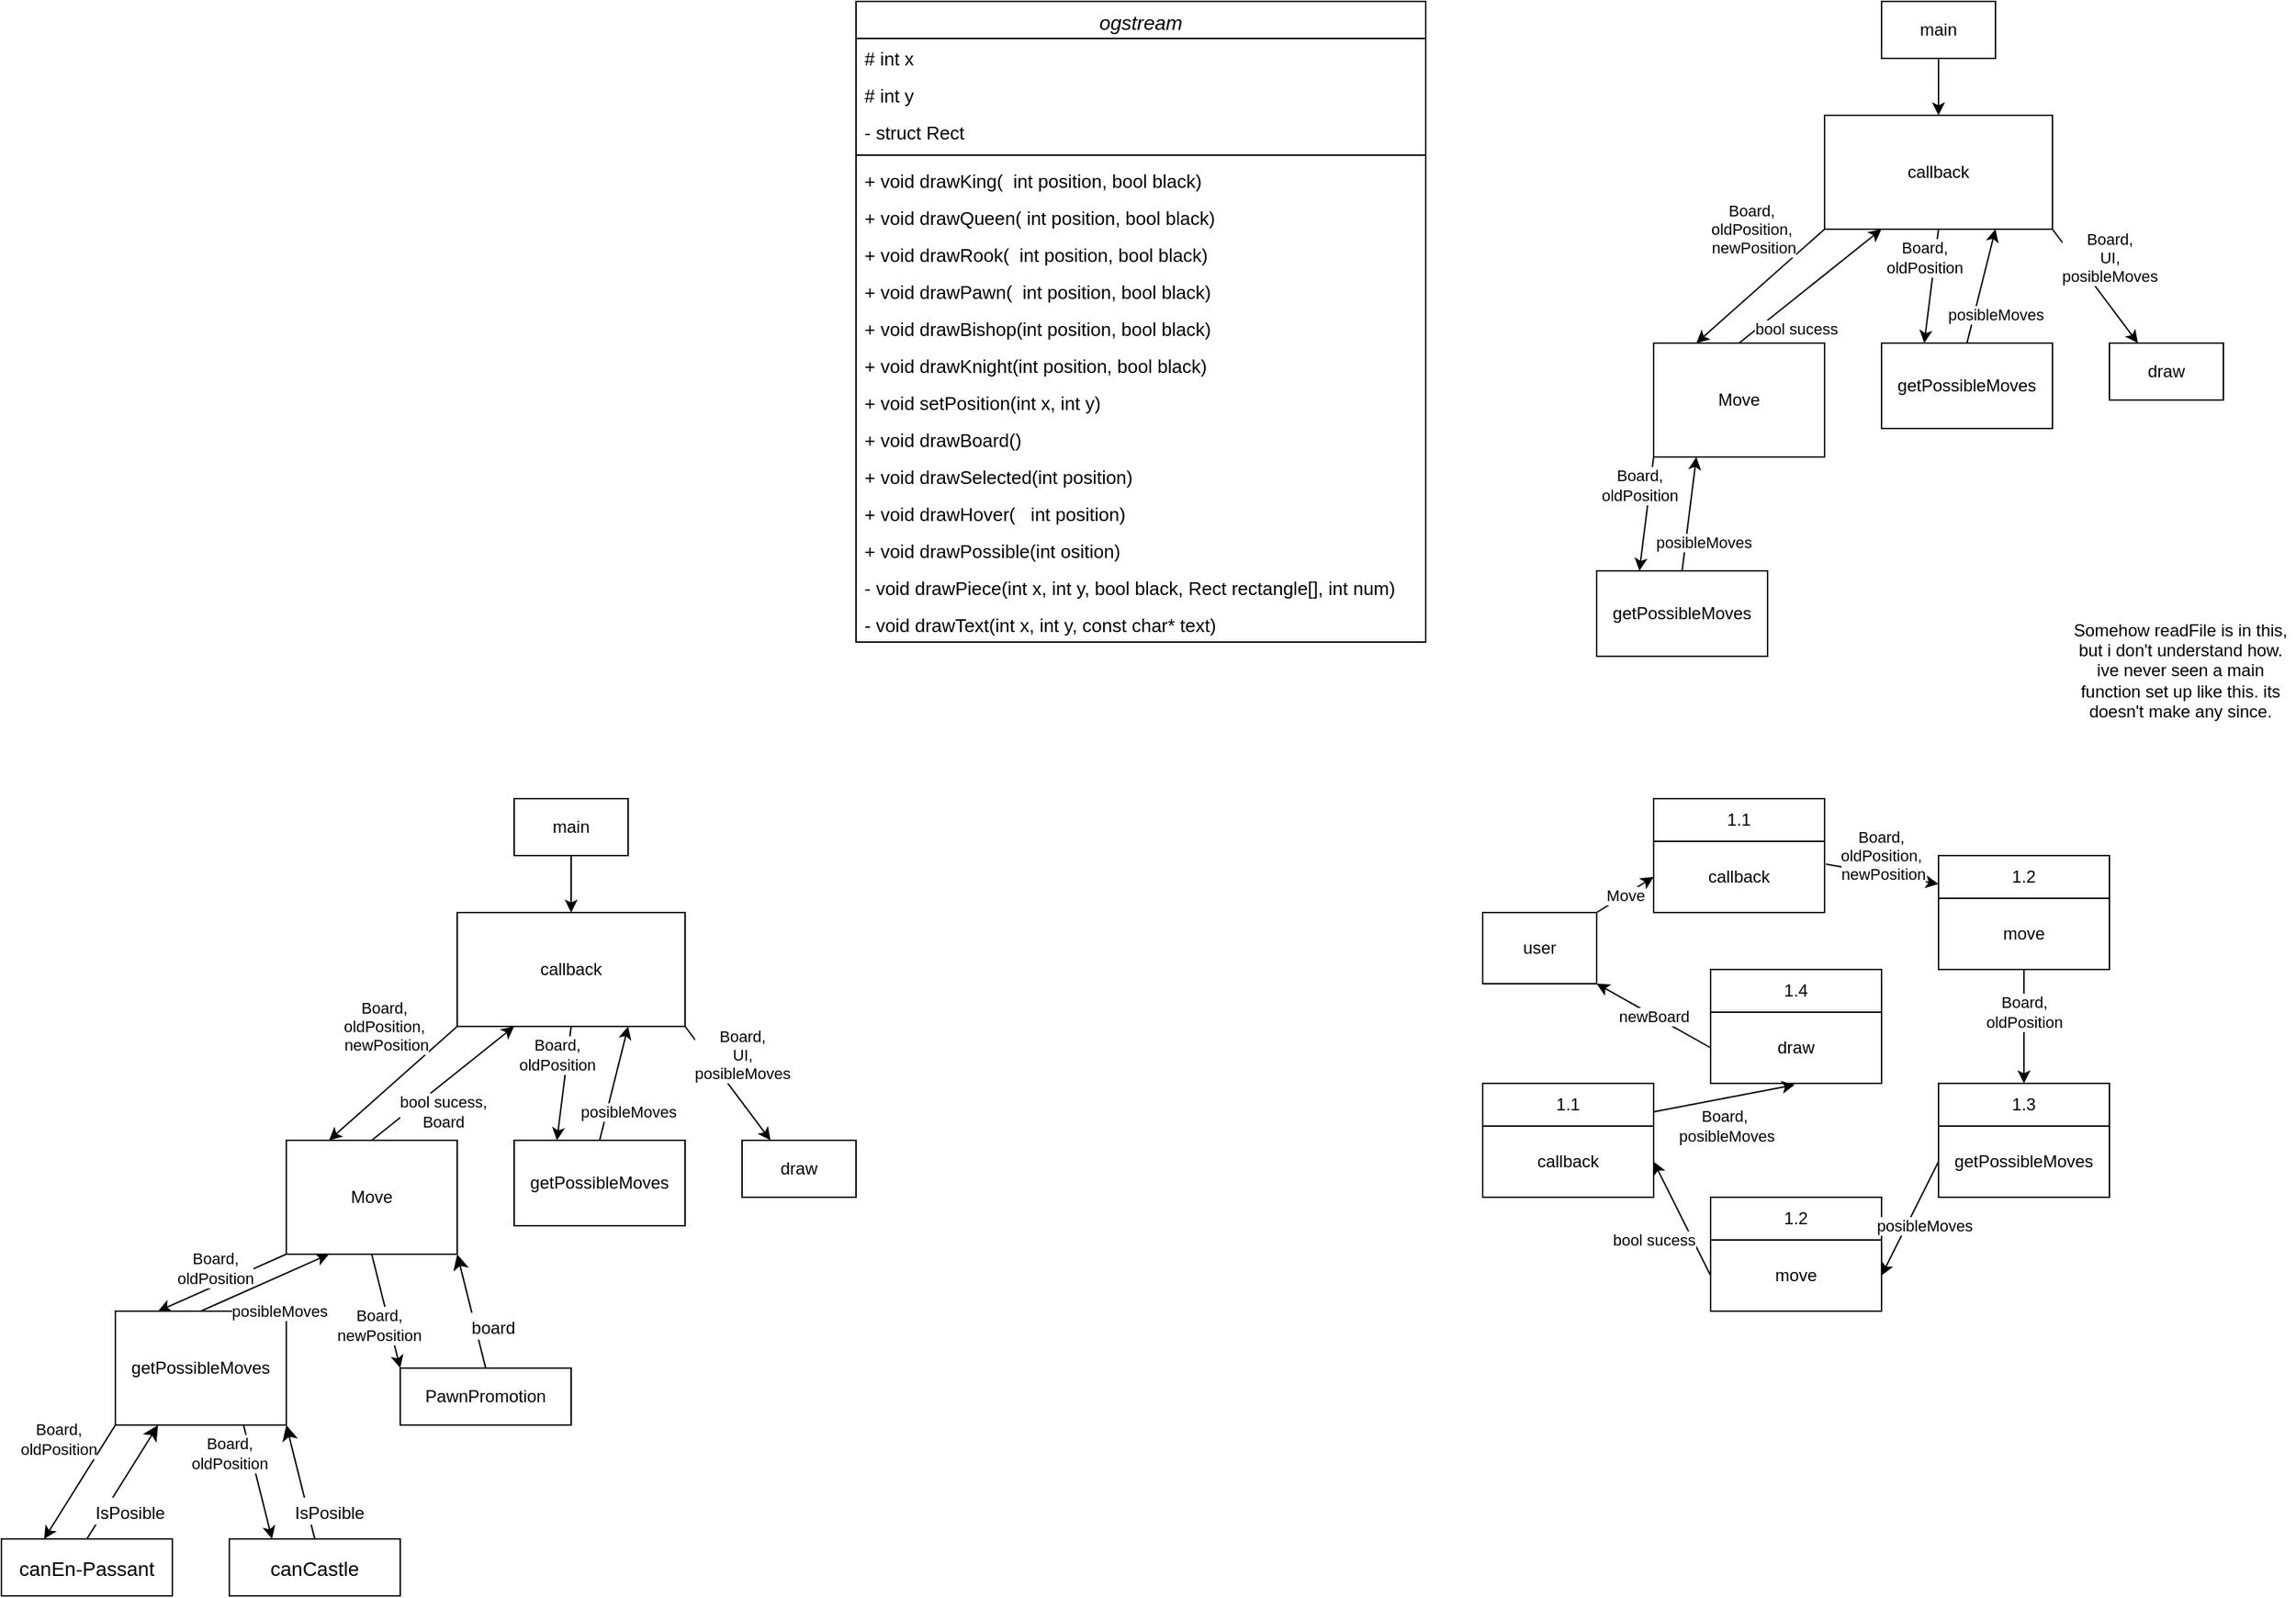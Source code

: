 <mxfile version="22.1.21" type="device">
  <diagram id="C5RBs43oDa-KdzZeNtuy" name="Page-1">
    <mxGraphModel dx="2352" dy="671" grid="1" gridSize="10" guides="1" tooltips="1" connect="1" arrows="1" fold="1" page="1" pageScale="1" pageWidth="827" pageHeight="1169" math="0" shadow="0">
      <root>
        <mxCell id="WIyWlLk6GJQsqaUBKTNV-0" />
        <mxCell id="WIyWlLk6GJQsqaUBKTNV-1" parent="WIyWlLk6GJQsqaUBKTNV-0" />
        <mxCell id="zkfFHV4jXpPFQw0GAbJ--0" value="ogstream&#xa;" style="swimlane;fontStyle=2;align=center;verticalAlign=top;childLayout=stackLayout;horizontal=1;startSize=26;horizontalStack=0;resizeParent=1;resizeLast=0;collapsible=1;marginBottom=0;rounded=0;shadow=0;strokeWidth=1;fontSize=14;" parent="WIyWlLk6GJQsqaUBKTNV-1" vertex="1">
          <mxGeometry x="-280" y="40" width="400" height="450" as="geometry">
            <mxRectangle x="230" y="140" width="160" height="26" as="alternateBounds" />
          </mxGeometry>
        </mxCell>
        <mxCell id="zkfFHV4jXpPFQw0GAbJ--1" value="# int x" style="text;align=left;verticalAlign=top;spacingLeft=4;spacingRight=4;overflow=hidden;rotatable=0;points=[[0,0.5],[1,0.5]];portConstraint=eastwest;fontSize=13;" parent="zkfFHV4jXpPFQw0GAbJ--0" vertex="1">
          <mxGeometry y="26" width="400" height="26" as="geometry" />
        </mxCell>
        <mxCell id="zkfFHV4jXpPFQw0GAbJ--2" value="# int y" style="text;align=left;verticalAlign=top;spacingLeft=4;spacingRight=4;overflow=hidden;rotatable=0;points=[[0,0.5],[1,0.5]];portConstraint=eastwest;rounded=0;shadow=0;html=0;fontSize=13;" parent="zkfFHV4jXpPFQw0GAbJ--0" vertex="1">
          <mxGeometry y="52" width="400" height="26" as="geometry" />
        </mxCell>
        <mxCell id="zkfFHV4jXpPFQw0GAbJ--3" value="- struct Rect" style="text;align=left;verticalAlign=top;spacingLeft=4;spacingRight=4;overflow=hidden;rotatable=0;points=[[0,0.5],[1,0.5]];portConstraint=eastwest;rounded=0;shadow=0;html=0;fontSize=13;" parent="zkfFHV4jXpPFQw0GAbJ--0" vertex="1">
          <mxGeometry y="78" width="400" height="26" as="geometry" />
        </mxCell>
        <mxCell id="zkfFHV4jXpPFQw0GAbJ--4" value="" style="line;html=1;strokeWidth=1;align=left;verticalAlign=middle;spacingTop=-1;spacingLeft=3;spacingRight=3;rotatable=0;labelPosition=right;points=[];portConstraint=eastwest;" parent="zkfFHV4jXpPFQw0GAbJ--0" vertex="1">
          <mxGeometry y="104" width="400" height="8" as="geometry" />
        </mxCell>
        <mxCell id="zkfFHV4jXpPFQw0GAbJ--5" value="+ void drawKing(  int position, bool black)" style="text;align=left;verticalAlign=top;spacingLeft=4;spacingRight=4;overflow=hidden;rotatable=0;points=[[0,0.5],[1,0.5]];portConstraint=eastwest;fontSize=13;" parent="zkfFHV4jXpPFQw0GAbJ--0" vertex="1">
          <mxGeometry y="112" width="400" height="26" as="geometry" />
        </mxCell>
        <mxCell id="slwFmxNvVLJGjqbHmk_F-62" value="+ void drawQueen( int position, bool black)" style="text;align=left;verticalAlign=top;spacingLeft=4;spacingRight=4;overflow=hidden;rotatable=0;points=[[0,0.5],[1,0.5]];portConstraint=eastwest;fontSize=13;" parent="zkfFHV4jXpPFQw0GAbJ--0" vertex="1">
          <mxGeometry y="138" width="400" height="26" as="geometry" />
        </mxCell>
        <mxCell id="slwFmxNvVLJGjqbHmk_F-63" value="+ void drawRook(  int position, bool black)" style="text;align=left;verticalAlign=top;spacingLeft=4;spacingRight=4;overflow=hidden;rotatable=0;points=[[0,0.5],[1,0.5]];portConstraint=eastwest;fontSize=13;" parent="zkfFHV4jXpPFQw0GAbJ--0" vertex="1">
          <mxGeometry y="164" width="400" height="26" as="geometry" />
        </mxCell>
        <mxCell id="slwFmxNvVLJGjqbHmk_F-64" value="+ void drawPawn(  int position, bool black)" style="text;align=left;verticalAlign=top;spacingLeft=4;spacingRight=4;overflow=hidden;rotatable=0;points=[[0,0.5],[1,0.5]];portConstraint=eastwest;fontSize=13;" parent="zkfFHV4jXpPFQw0GAbJ--0" vertex="1">
          <mxGeometry y="190" width="400" height="26" as="geometry" />
        </mxCell>
        <mxCell id="slwFmxNvVLJGjqbHmk_F-65" value="+ void drawBishop(int position, bool black)" style="text;align=left;verticalAlign=top;spacingLeft=4;spacingRight=4;overflow=hidden;rotatable=0;points=[[0,0.5],[1,0.5]];portConstraint=eastwest;fontSize=13;" parent="zkfFHV4jXpPFQw0GAbJ--0" vertex="1">
          <mxGeometry y="216" width="400" height="26" as="geometry" />
        </mxCell>
        <mxCell id="slwFmxNvVLJGjqbHmk_F-68" value="+ void drawKnight(int position, bool black)" style="text;align=left;verticalAlign=top;spacingLeft=4;spacingRight=4;overflow=hidden;rotatable=0;points=[[0,0.5],[1,0.5]];portConstraint=eastwest;fontSize=13;" parent="zkfFHV4jXpPFQw0GAbJ--0" vertex="1">
          <mxGeometry y="242" width="400" height="26" as="geometry" />
        </mxCell>
        <mxCell id="slwFmxNvVLJGjqbHmk_F-67" value="+ void setPosition(int x, int y)" style="text;align=left;verticalAlign=top;spacingLeft=4;spacingRight=4;overflow=hidden;rotatable=0;points=[[0,0.5],[1,0.5]];portConstraint=eastwest;fontSize=13;" parent="zkfFHV4jXpPFQw0GAbJ--0" vertex="1">
          <mxGeometry y="268" width="400" height="26" as="geometry" />
        </mxCell>
        <mxCell id="slwFmxNvVLJGjqbHmk_F-66" value="+ void drawBoard()" style="text;align=left;verticalAlign=top;spacingLeft=4;spacingRight=4;overflow=hidden;rotatable=0;points=[[0,0.5],[1,0.5]];portConstraint=eastwest;fontSize=13;" parent="zkfFHV4jXpPFQw0GAbJ--0" vertex="1">
          <mxGeometry y="294" width="400" height="26" as="geometry" />
        </mxCell>
        <mxCell id="slwFmxNvVLJGjqbHmk_F-70" value="+ void drawSelected(int position)" style="text;align=left;verticalAlign=top;spacingLeft=4;spacingRight=4;overflow=hidden;rotatable=0;points=[[0,0.5],[1,0.5]];portConstraint=eastwest;fontSize=13;" parent="zkfFHV4jXpPFQw0GAbJ--0" vertex="1">
          <mxGeometry y="320" width="400" height="26" as="geometry" />
        </mxCell>
        <mxCell id="slwFmxNvVLJGjqbHmk_F-69" value="+ void drawHover(   int position)" style="text;align=left;verticalAlign=top;spacingLeft=4;spacingRight=4;overflow=hidden;rotatable=0;points=[[0,0.5],[1,0.5]];portConstraint=eastwest;fontSize=13;" parent="zkfFHV4jXpPFQw0GAbJ--0" vertex="1">
          <mxGeometry y="346" width="400" height="26" as="geometry" />
        </mxCell>
        <mxCell id="slwFmxNvVLJGjqbHmk_F-72" value="+ void drawPossible(int osition)" style="text;align=left;verticalAlign=top;spacingLeft=4;spacingRight=4;overflow=hidden;rotatable=0;points=[[0,0.5],[1,0.5]];portConstraint=eastwest;fontSize=13;" parent="zkfFHV4jXpPFQw0GAbJ--0" vertex="1">
          <mxGeometry y="372" width="400" height="26" as="geometry" />
        </mxCell>
        <mxCell id="slwFmxNvVLJGjqbHmk_F-73" value="- void drawPiece(int x, int y, bool black, Rect rectangle[], int num)" style="text;align=left;verticalAlign=top;spacingLeft=4;spacingRight=4;overflow=hidden;rotatable=0;points=[[0,0.5],[1,0.5]];portConstraint=eastwest;fontSize=13;" parent="zkfFHV4jXpPFQw0GAbJ--0" vertex="1">
          <mxGeometry y="398" width="400" height="26" as="geometry" />
        </mxCell>
        <mxCell id="slwFmxNvVLJGjqbHmk_F-74" value="- void drawText(int x, int y, const char* text)" style="text;align=left;verticalAlign=top;spacingLeft=4;spacingRight=4;overflow=hidden;rotatable=0;points=[[0,0.5],[1,0.5]];portConstraint=eastwest;fontSize=13;" parent="zkfFHV4jXpPFQw0GAbJ--0" vertex="1">
          <mxGeometry y="424" width="400" height="26" as="geometry" />
        </mxCell>
        <mxCell id="slwFmxNvVLJGjqbHmk_F-0" value="main" style="rounded=0;whiteSpace=wrap;html=1;" parent="WIyWlLk6GJQsqaUBKTNV-1" vertex="1">
          <mxGeometry x="440" y="40" width="80" height="40" as="geometry" />
        </mxCell>
        <mxCell id="slwFmxNvVLJGjqbHmk_F-2" value="callback" style="rounded=0;whiteSpace=wrap;html=1;" parent="WIyWlLk6GJQsqaUBKTNV-1" vertex="1">
          <mxGeometry x="400" y="120" width="160" height="80" as="geometry" />
        </mxCell>
        <mxCell id="slwFmxNvVLJGjqbHmk_F-3" value="" style="endArrow=classic;html=1;rounded=0;exitX=0.5;exitY=1;exitDx=0;exitDy=0;entryX=0.5;entryY=0;entryDx=0;entryDy=0;" parent="WIyWlLk6GJQsqaUBKTNV-1" source="slwFmxNvVLJGjqbHmk_F-0" target="slwFmxNvVLJGjqbHmk_F-2" edge="1">
          <mxGeometry relative="1" as="geometry">
            <mxPoint x="50" y="420" as="sourcePoint" />
            <mxPoint x="150" y="420" as="targetPoint" />
          </mxGeometry>
        </mxCell>
        <mxCell id="slwFmxNvVLJGjqbHmk_F-5" value="Move" style="rounded=0;whiteSpace=wrap;html=1;" parent="WIyWlLk6GJQsqaUBKTNV-1" vertex="1">
          <mxGeometry x="280" y="280" width="120" height="80" as="geometry" />
        </mxCell>
        <mxCell id="slwFmxNvVLJGjqbHmk_F-6" value="getPossibleMoves" style="rounded=0;whiteSpace=wrap;html=1;" parent="WIyWlLk6GJQsqaUBKTNV-1" vertex="1">
          <mxGeometry x="240" y="440" width="120" height="60" as="geometry" />
        </mxCell>
        <mxCell id="slwFmxNvVLJGjqbHmk_F-7" value="" style="endArrow=classic;html=1;rounded=0;exitX=0;exitY=1;exitDx=0;exitDy=0;entryX=0.25;entryY=0;entryDx=0;entryDy=0;" parent="WIyWlLk6GJQsqaUBKTNV-1" source="slwFmxNvVLJGjqbHmk_F-2" target="slwFmxNvVLJGjqbHmk_F-5" edge="1">
          <mxGeometry relative="1" as="geometry">
            <mxPoint x="430" y="330" as="sourcePoint" />
            <mxPoint x="530" y="330" as="targetPoint" />
          </mxGeometry>
        </mxCell>
        <mxCell id="slwFmxNvVLJGjqbHmk_F-8" value="&lt;div&gt;Board,&amp;nbsp;&lt;/div&gt;&lt;div&gt;oldPosition,&amp;nbsp;&lt;/div&gt;&lt;div&gt;newPosition&lt;/div&gt;" style="edgeLabel;resizable=0;html=1;align=center;verticalAlign=middle;" parent="slwFmxNvVLJGjqbHmk_F-7" connectable="0" vertex="1">
          <mxGeometry relative="1" as="geometry">
            <mxPoint x="-5" y="-40" as="offset" />
          </mxGeometry>
        </mxCell>
        <mxCell id="slwFmxNvVLJGjqbHmk_F-9" value="" style="endArrow=classic;html=1;rounded=0;exitX=0.5;exitY=0;exitDx=0;exitDy=0;entryX=0.25;entryY=1;entryDx=0;entryDy=0;" parent="WIyWlLk6GJQsqaUBKTNV-1" source="slwFmxNvVLJGjqbHmk_F-5" target="slwFmxNvVLJGjqbHmk_F-2" edge="1">
          <mxGeometry relative="1" as="geometry">
            <mxPoint x="430" y="330" as="sourcePoint" />
            <mxPoint x="530" y="330" as="targetPoint" />
          </mxGeometry>
        </mxCell>
        <mxCell id="slwFmxNvVLJGjqbHmk_F-10" value="bool sucess" style="edgeLabel;resizable=0;html=1;align=center;verticalAlign=middle;" parent="slwFmxNvVLJGjqbHmk_F-9" connectable="0" vertex="1">
          <mxGeometry relative="1" as="geometry">
            <mxPoint x="-10" y="30" as="offset" />
          </mxGeometry>
        </mxCell>
        <mxCell id="slwFmxNvVLJGjqbHmk_F-11" value="" style="endArrow=classic;html=1;rounded=0;exitX=0;exitY=1;exitDx=0;exitDy=0;entryX=0.25;entryY=0;entryDx=0;entryDy=0;" parent="WIyWlLk6GJQsqaUBKTNV-1" source="slwFmxNvVLJGjqbHmk_F-5" target="slwFmxNvVLJGjqbHmk_F-6" edge="1">
          <mxGeometry relative="1" as="geometry">
            <mxPoint x="500" y="370" as="sourcePoint" />
            <mxPoint x="530" y="330" as="targetPoint" />
          </mxGeometry>
        </mxCell>
        <mxCell id="slwFmxNvVLJGjqbHmk_F-12" value="&lt;div&gt;Board,&lt;/div&gt;&lt;div&gt;oldPosition&lt;br&gt;&lt;/div&gt;" style="edgeLabel;resizable=0;html=1;align=center;verticalAlign=middle;" parent="slwFmxNvVLJGjqbHmk_F-11" connectable="0" vertex="1">
          <mxGeometry relative="1" as="geometry">
            <mxPoint x="-5" y="-20" as="offset" />
          </mxGeometry>
        </mxCell>
        <mxCell id="slwFmxNvVLJGjqbHmk_F-15" value="" style="endArrow=classic;html=1;rounded=0;exitX=0.5;exitY=0;exitDx=0;exitDy=0;entryX=0.25;entryY=1;entryDx=0;entryDy=0;" parent="WIyWlLk6GJQsqaUBKTNV-1" source="slwFmxNvVLJGjqbHmk_F-6" target="slwFmxNvVLJGjqbHmk_F-5" edge="1">
          <mxGeometry relative="1" as="geometry">
            <mxPoint x="660" y="410" as="sourcePoint" />
            <mxPoint x="700" y="370" as="targetPoint" />
          </mxGeometry>
        </mxCell>
        <mxCell id="slwFmxNvVLJGjqbHmk_F-16" value="posibleMoves" style="edgeLabel;resizable=0;html=1;align=center;verticalAlign=middle;" parent="slwFmxNvVLJGjqbHmk_F-15" connectable="0" vertex="1">
          <mxGeometry relative="1" as="geometry">
            <mxPoint x="10" y="20" as="offset" />
          </mxGeometry>
        </mxCell>
        <mxCell id="slwFmxNvVLJGjqbHmk_F-17" value="draw" style="rounded=0;whiteSpace=wrap;html=1;" parent="WIyWlLk6GJQsqaUBKTNV-1" vertex="1">
          <mxGeometry x="600" y="280" width="80" height="40" as="geometry" />
        </mxCell>
        <mxCell id="slwFmxNvVLJGjqbHmk_F-20" value="" style="endArrow=classic;html=1;rounded=0;exitX=1;exitY=1;exitDx=0;exitDy=0;entryX=0.25;entryY=0;entryDx=0;entryDy=0;" parent="WIyWlLk6GJQsqaUBKTNV-1" source="slwFmxNvVLJGjqbHmk_F-2" target="slwFmxNvVLJGjqbHmk_F-17" edge="1">
          <mxGeometry relative="1" as="geometry">
            <mxPoint x="670" y="420" as="sourcePoint" />
            <mxPoint x="710" y="380" as="targetPoint" />
          </mxGeometry>
        </mxCell>
        <mxCell id="slwFmxNvVLJGjqbHmk_F-21" value="&lt;div&gt;Board,&lt;/div&gt;&lt;div&gt;UI,&lt;/div&gt;&lt;div&gt;posibleMoves&lt;br&gt;&lt;/div&gt;" style="edgeLabel;resizable=0;html=1;align=center;verticalAlign=middle;" parent="slwFmxNvVLJGjqbHmk_F-20" connectable="0" vertex="1">
          <mxGeometry relative="1" as="geometry">
            <mxPoint x="10" y="-20" as="offset" />
          </mxGeometry>
        </mxCell>
        <mxCell id="slwFmxNvVLJGjqbHmk_F-22" value="getPossibleMoves" style="rounded=0;whiteSpace=wrap;html=1;" parent="WIyWlLk6GJQsqaUBKTNV-1" vertex="1">
          <mxGeometry x="440" y="280" width="120" height="60" as="geometry" />
        </mxCell>
        <mxCell id="slwFmxNvVLJGjqbHmk_F-23" value="" style="endArrow=classic;html=1;rounded=0;exitX=0.5;exitY=1;exitDx=0;exitDy=0;entryX=0.25;entryY=0;entryDx=0;entryDy=0;" parent="WIyWlLk6GJQsqaUBKTNV-1" source="slwFmxNvVLJGjqbHmk_F-2" target="slwFmxNvVLJGjqbHmk_F-22" edge="1">
          <mxGeometry relative="1" as="geometry">
            <mxPoint x="440" y="270" as="sourcePoint" />
            <mxPoint x="690" y="210" as="targetPoint" />
          </mxGeometry>
        </mxCell>
        <mxCell id="slwFmxNvVLJGjqbHmk_F-24" value="&lt;div&gt;Board,&lt;/div&gt;&lt;div&gt;oldPosition&lt;br&gt;&lt;/div&gt;" style="edgeLabel;resizable=0;html=1;align=center;verticalAlign=middle;" parent="slwFmxNvVLJGjqbHmk_F-23" connectable="0" vertex="1">
          <mxGeometry relative="1" as="geometry">
            <mxPoint x="-5" y="-20" as="offset" />
          </mxGeometry>
        </mxCell>
        <mxCell id="slwFmxNvVLJGjqbHmk_F-25" value="" style="endArrow=classic;html=1;rounded=0;exitX=0.5;exitY=0;exitDx=0;exitDy=0;entryX=0.75;entryY=1;entryDx=0;entryDy=0;" parent="WIyWlLk6GJQsqaUBKTNV-1" source="slwFmxNvVLJGjqbHmk_F-22" target="slwFmxNvVLJGjqbHmk_F-2" edge="1">
          <mxGeometry relative="1" as="geometry">
            <mxPoint x="820" y="290" as="sourcePoint" />
            <mxPoint x="470" y="270" as="targetPoint" />
          </mxGeometry>
        </mxCell>
        <mxCell id="slwFmxNvVLJGjqbHmk_F-26" value="posibleMoves" style="edgeLabel;resizable=0;html=1;align=center;verticalAlign=middle;" parent="slwFmxNvVLJGjqbHmk_F-25" connectable="0" vertex="1">
          <mxGeometry relative="1" as="geometry">
            <mxPoint x="10" y="20" as="offset" />
          </mxGeometry>
        </mxCell>
        <mxCell id="slwFmxNvVLJGjqbHmk_F-27" value="Somehow readFile is in this, but i don&#39;t understand how. ive never seen a main function set up like this. its doesn&#39;t make any since." style="text;html=1;strokeColor=none;fillColor=none;align=center;verticalAlign=middle;whiteSpace=wrap;rounded=0;" parent="WIyWlLk6GJQsqaUBKTNV-1" vertex="1">
          <mxGeometry x="570" y="470" width="160" height="80" as="geometry" />
        </mxCell>
        <mxCell id="slwFmxNvVLJGjqbHmk_F-32" value="1.1" style="swimlane;fontStyle=0;childLayout=stackLayout;horizontal=1;startSize=30;horizontalStack=0;resizeParent=1;resizeParentMax=0;resizeLast=0;collapsible=1;marginBottom=0;whiteSpace=wrap;html=1;" parent="WIyWlLk6GJQsqaUBKTNV-1" vertex="1">
          <mxGeometry x="280" y="600" width="120" height="80" as="geometry" />
        </mxCell>
        <mxCell id="slwFmxNvVLJGjqbHmk_F-33" value="callback" style="text;strokeColor=none;fillColor=none;align=center;verticalAlign=middle;spacingLeft=4;spacingRight=4;overflow=hidden;points=[[0,0.5],[1,0.5]];portConstraint=eastwest;rotatable=0;whiteSpace=wrap;html=1;" parent="slwFmxNvVLJGjqbHmk_F-32" vertex="1">
          <mxGeometry y="30" width="120" height="50" as="geometry" />
        </mxCell>
        <mxCell id="slwFmxNvVLJGjqbHmk_F-34" value="1.2" style="swimlane;fontStyle=0;childLayout=stackLayout;horizontal=1;startSize=30;horizontalStack=0;resizeParent=1;resizeParentMax=0;resizeLast=0;collapsible=1;marginBottom=0;whiteSpace=wrap;html=1;" parent="WIyWlLk6GJQsqaUBKTNV-1" vertex="1">
          <mxGeometry x="480" y="640" width="120" height="80" as="geometry" />
        </mxCell>
        <mxCell id="slwFmxNvVLJGjqbHmk_F-35" value="move" style="text;strokeColor=none;fillColor=none;align=center;verticalAlign=middle;spacingLeft=4;spacingRight=4;overflow=hidden;points=[[0,0.5],[1,0.5]];portConstraint=eastwest;rotatable=0;whiteSpace=wrap;html=1;" parent="slwFmxNvVLJGjqbHmk_F-34" vertex="1">
          <mxGeometry y="30" width="120" height="50" as="geometry" />
        </mxCell>
        <mxCell id="slwFmxNvVLJGjqbHmk_F-36" value="user" style="rounded=0;whiteSpace=wrap;html=1;" parent="WIyWlLk6GJQsqaUBKTNV-1" vertex="1">
          <mxGeometry x="160" y="680" width="80" height="50" as="geometry" />
        </mxCell>
        <mxCell id="slwFmxNvVLJGjqbHmk_F-37" value="" style="endArrow=classic;html=1;rounded=0;exitX=1;exitY=0;exitDx=0;exitDy=0;entryX=0;entryY=0.5;entryDx=0;entryDy=0;" parent="WIyWlLk6GJQsqaUBKTNV-1" source="slwFmxNvVLJGjqbHmk_F-36" target="slwFmxNvVLJGjqbHmk_F-33" edge="1">
          <mxGeometry relative="1" as="geometry">
            <mxPoint x="380" y="640" as="sourcePoint" />
            <mxPoint x="480" y="640" as="targetPoint" />
          </mxGeometry>
        </mxCell>
        <mxCell id="slwFmxNvVLJGjqbHmk_F-38" value="Move" style="edgeLabel;resizable=0;html=1;align=center;verticalAlign=middle;" parent="slwFmxNvVLJGjqbHmk_F-37" connectable="0" vertex="1">
          <mxGeometry relative="1" as="geometry" />
        </mxCell>
        <mxCell id="slwFmxNvVLJGjqbHmk_F-39" value="" style="endArrow=classic;html=1;rounded=0;exitX=1.008;exitY=0.32;exitDx=0;exitDy=0;exitPerimeter=0;entryX=0;entryY=0.25;entryDx=0;entryDy=0;" parent="WIyWlLk6GJQsqaUBKTNV-1" source="slwFmxNvVLJGjqbHmk_F-33" target="slwFmxNvVLJGjqbHmk_F-34" edge="1">
          <mxGeometry relative="1" as="geometry">
            <mxPoint x="380" y="640" as="sourcePoint" />
            <mxPoint x="480" y="640" as="targetPoint" />
          </mxGeometry>
        </mxCell>
        <mxCell id="slwFmxNvVLJGjqbHmk_F-40" value="&lt;div&gt;Board,&amp;nbsp;&lt;/div&gt;&lt;div&gt;oldPosition,&amp;nbsp;&lt;/div&gt;&lt;div&gt;newPosition&lt;/div&gt;" style="edgeLabel;resizable=0;html=1;align=center;verticalAlign=middle;" parent="slwFmxNvVLJGjqbHmk_F-39" connectable="0" vertex="1">
          <mxGeometry relative="1" as="geometry">
            <mxPoint y="-13" as="offset" />
          </mxGeometry>
        </mxCell>
        <mxCell id="slwFmxNvVLJGjqbHmk_F-41" value="1.2" style="swimlane;fontStyle=0;childLayout=stackLayout;horizontal=1;startSize=30;horizontalStack=0;resizeParent=1;resizeParentMax=0;resizeLast=0;collapsible=1;marginBottom=0;whiteSpace=wrap;html=1;" parent="WIyWlLk6GJQsqaUBKTNV-1" vertex="1">
          <mxGeometry x="320" y="880" width="120" height="80" as="geometry" />
        </mxCell>
        <mxCell id="slwFmxNvVLJGjqbHmk_F-42" value="move" style="text;strokeColor=none;fillColor=none;align=center;verticalAlign=middle;spacingLeft=4;spacingRight=4;overflow=hidden;points=[[0,0.5],[1,0.5]];portConstraint=eastwest;rotatable=0;whiteSpace=wrap;html=1;" parent="slwFmxNvVLJGjqbHmk_F-41" vertex="1">
          <mxGeometry y="30" width="120" height="50" as="geometry" />
        </mxCell>
        <mxCell id="slwFmxNvVLJGjqbHmk_F-46" value="1.3" style="swimlane;fontStyle=0;childLayout=stackLayout;horizontal=1;startSize=30;horizontalStack=0;resizeParent=1;resizeParentMax=0;resizeLast=0;collapsible=1;marginBottom=0;whiteSpace=wrap;html=1;" parent="WIyWlLk6GJQsqaUBKTNV-1" vertex="1">
          <mxGeometry x="480" y="800" width="120" height="80" as="geometry" />
        </mxCell>
        <mxCell id="slwFmxNvVLJGjqbHmk_F-47" value="getPossibleMoves" style="text;strokeColor=none;fillColor=none;align=center;verticalAlign=middle;spacingLeft=4;spacingRight=4;overflow=hidden;points=[[0,0.5],[1,0.5]];portConstraint=eastwest;rotatable=0;whiteSpace=wrap;html=1;" parent="slwFmxNvVLJGjqbHmk_F-46" vertex="1">
          <mxGeometry y="30" width="120" height="50" as="geometry" />
        </mxCell>
        <mxCell id="slwFmxNvVLJGjqbHmk_F-48" value="" style="endArrow=classic;html=1;rounded=0;entryX=0.5;entryY=0;entryDx=0;entryDy=0;exitX=0.5;exitY=1;exitDx=0;exitDy=0;" parent="WIyWlLk6GJQsqaUBKTNV-1" source="slwFmxNvVLJGjqbHmk_F-34" target="slwFmxNvVLJGjqbHmk_F-46" edge="1">
          <mxGeometry relative="1" as="geometry">
            <mxPoint x="560" y="760" as="sourcePoint" />
            <mxPoint x="280" y="450" as="targetPoint" />
          </mxGeometry>
        </mxCell>
        <mxCell id="slwFmxNvVLJGjqbHmk_F-49" value="&lt;div&gt;Board,&lt;/div&gt;&lt;div&gt;oldPosition&lt;br&gt;&lt;/div&gt;" style="edgeLabel;resizable=0;html=1;align=center;verticalAlign=middle;" parent="slwFmxNvVLJGjqbHmk_F-48" connectable="0" vertex="1">
          <mxGeometry relative="1" as="geometry">
            <mxPoint y="-10" as="offset" />
          </mxGeometry>
        </mxCell>
        <mxCell id="slwFmxNvVLJGjqbHmk_F-50" value="" style="endArrow=classic;html=1;rounded=0;exitX=0;exitY=0.5;exitDx=0;exitDy=0;entryX=1;entryY=0.5;entryDx=0;entryDy=0;" parent="WIyWlLk6GJQsqaUBKTNV-1" source="slwFmxNvVLJGjqbHmk_F-47" target="slwFmxNvVLJGjqbHmk_F-42" edge="1">
          <mxGeometry relative="1" as="geometry">
            <mxPoint x="310" y="450" as="sourcePoint" />
            <mxPoint x="320" y="370" as="targetPoint" />
          </mxGeometry>
        </mxCell>
        <mxCell id="slwFmxNvVLJGjqbHmk_F-51" value="posibleMoves" style="edgeLabel;resizable=0;html=1;align=center;verticalAlign=middle;" parent="slwFmxNvVLJGjqbHmk_F-50" connectable="0" vertex="1">
          <mxGeometry relative="1" as="geometry">
            <mxPoint x="10" y="5" as="offset" />
          </mxGeometry>
        </mxCell>
        <mxCell id="slwFmxNvVLJGjqbHmk_F-52" value="" style="endArrow=classic;html=1;rounded=0;entryX=1;entryY=1;entryDx=0;entryDy=0;exitX=0;exitY=0.5;exitDx=0;exitDy=0;" parent="WIyWlLk6GJQsqaUBKTNV-1" source="slwFmxNvVLJGjqbHmk_F-55" target="slwFmxNvVLJGjqbHmk_F-36" edge="1">
          <mxGeometry relative="1" as="geometry">
            <mxPoint x="270" y="855" as="sourcePoint" />
            <mxPoint x="530" y="660" as="targetPoint" />
          </mxGeometry>
        </mxCell>
        <mxCell id="slwFmxNvVLJGjqbHmk_F-53" value="newBoard" style="edgeLabel;resizable=0;html=1;align=center;verticalAlign=middle;" parent="slwFmxNvVLJGjqbHmk_F-52" connectable="0" vertex="1">
          <mxGeometry relative="1" as="geometry" />
        </mxCell>
        <mxCell id="slwFmxNvVLJGjqbHmk_F-54" value="1.4" style="swimlane;fontStyle=0;childLayout=stackLayout;horizontal=1;startSize=30;horizontalStack=0;resizeParent=1;resizeParentMax=0;resizeLast=0;collapsible=1;marginBottom=0;whiteSpace=wrap;html=1;" parent="WIyWlLk6GJQsqaUBKTNV-1" vertex="1">
          <mxGeometry x="320" y="720" width="120" height="80" as="geometry" />
        </mxCell>
        <mxCell id="slwFmxNvVLJGjqbHmk_F-55" value="draw" style="text;strokeColor=none;fillColor=none;align=center;verticalAlign=middle;spacingLeft=4;spacingRight=4;overflow=hidden;points=[[0,0.5],[1,0.5]];portConstraint=eastwest;rotatable=0;whiteSpace=wrap;html=1;" parent="slwFmxNvVLJGjqbHmk_F-54" vertex="1">
          <mxGeometry y="30" width="120" height="50" as="geometry" />
        </mxCell>
        <mxCell id="slwFmxNvVLJGjqbHmk_F-56" value="1.1" style="swimlane;fontStyle=0;childLayout=stackLayout;horizontal=1;startSize=30;horizontalStack=0;resizeParent=1;resizeParentMax=0;resizeLast=0;collapsible=1;marginBottom=0;whiteSpace=wrap;html=1;" parent="WIyWlLk6GJQsqaUBKTNV-1" vertex="1">
          <mxGeometry x="160" y="800" width="120" height="80" as="geometry" />
        </mxCell>
        <mxCell id="slwFmxNvVLJGjqbHmk_F-57" value="callback" style="text;strokeColor=none;fillColor=none;align=center;verticalAlign=middle;spacingLeft=4;spacingRight=4;overflow=hidden;points=[[0,0.5],[1,0.5]];portConstraint=eastwest;rotatable=0;whiteSpace=wrap;html=1;" parent="slwFmxNvVLJGjqbHmk_F-56" vertex="1">
          <mxGeometry y="30" width="120" height="50" as="geometry" />
        </mxCell>
        <mxCell id="slwFmxNvVLJGjqbHmk_F-58" value="" style="endArrow=classic;html=1;rounded=0;exitX=0;exitY=0.5;exitDx=0;exitDy=0;entryX=1;entryY=0.5;entryDx=0;entryDy=0;" parent="WIyWlLk6GJQsqaUBKTNV-1" source="slwFmxNvVLJGjqbHmk_F-42" target="slwFmxNvVLJGjqbHmk_F-57" edge="1">
          <mxGeometry relative="1" as="geometry">
            <mxPoint x="420" y="510" as="sourcePoint" />
            <mxPoint x="500" y="520" as="targetPoint" />
          </mxGeometry>
        </mxCell>
        <mxCell id="slwFmxNvVLJGjqbHmk_F-59" value="bool sucess" style="edgeLabel;resizable=0;html=1;align=center;verticalAlign=middle;" parent="slwFmxNvVLJGjqbHmk_F-58" connectable="0" vertex="1">
          <mxGeometry relative="1" as="geometry">
            <mxPoint x="-20" y="15" as="offset" />
          </mxGeometry>
        </mxCell>
        <mxCell id="slwFmxNvVLJGjqbHmk_F-60" value="" style="endArrow=classic;html=1;rounded=0;exitX=1;exitY=0.25;exitDx=0;exitDy=0;entryX=0.492;entryY=1.02;entryDx=0;entryDy=0;entryPerimeter=0;" parent="WIyWlLk6GJQsqaUBKTNV-1" source="slwFmxNvVLJGjqbHmk_F-56" target="slwFmxNvVLJGjqbHmk_F-55" edge="1">
          <mxGeometry relative="1" as="geometry">
            <mxPoint x="380" y="690" as="sourcePoint" />
            <mxPoint x="380" y="810" as="targetPoint" />
          </mxGeometry>
        </mxCell>
        <mxCell id="slwFmxNvVLJGjqbHmk_F-61" value="&lt;div&gt;Board,&amp;nbsp;&lt;/div&gt;&lt;div&gt;posibleMoves&lt;/div&gt;" style="edgeLabel;resizable=0;html=1;align=center;verticalAlign=middle;" parent="slwFmxNvVLJGjqbHmk_F-60" connectable="0" vertex="1">
          <mxGeometry relative="1" as="geometry">
            <mxPoint x="1" y="19" as="offset" />
          </mxGeometry>
        </mxCell>
        <mxCell id="glIxBtMsoQ3GbJYR0LhH-21" value="main" style="rounded=0;whiteSpace=wrap;html=1;" vertex="1" parent="WIyWlLk6GJQsqaUBKTNV-1">
          <mxGeometry x="-520" y="600" width="80" height="40" as="geometry" />
        </mxCell>
        <mxCell id="glIxBtMsoQ3GbJYR0LhH-22" value="callback" style="rounded=0;whiteSpace=wrap;html=1;" vertex="1" parent="WIyWlLk6GJQsqaUBKTNV-1">
          <mxGeometry x="-560" y="680" width="160" height="80" as="geometry" />
        </mxCell>
        <mxCell id="glIxBtMsoQ3GbJYR0LhH-23" value="" style="endArrow=classic;html=1;rounded=0;exitX=0.5;exitY=1;exitDx=0;exitDy=0;entryX=0.5;entryY=0;entryDx=0;entryDy=0;" edge="1" parent="WIyWlLk6GJQsqaUBKTNV-1" source="glIxBtMsoQ3GbJYR0LhH-21" target="glIxBtMsoQ3GbJYR0LhH-22">
          <mxGeometry relative="1" as="geometry">
            <mxPoint x="-910" y="980" as="sourcePoint" />
            <mxPoint x="-810" y="980" as="targetPoint" />
          </mxGeometry>
        </mxCell>
        <mxCell id="glIxBtMsoQ3GbJYR0LhH-24" value="Move" style="rounded=0;whiteSpace=wrap;html=1;" vertex="1" parent="WIyWlLk6GJQsqaUBKTNV-1">
          <mxGeometry x="-680" y="840" width="120" height="80" as="geometry" />
        </mxCell>
        <mxCell id="glIxBtMsoQ3GbJYR0LhH-25" value="getPossibleMoves" style="rounded=0;whiteSpace=wrap;html=1;" vertex="1" parent="WIyWlLk6GJQsqaUBKTNV-1">
          <mxGeometry x="-800" y="960" width="120" height="80" as="geometry" />
        </mxCell>
        <mxCell id="glIxBtMsoQ3GbJYR0LhH-26" value="" style="endArrow=classic;html=1;rounded=0;exitX=0;exitY=1;exitDx=0;exitDy=0;entryX=0.25;entryY=0;entryDx=0;entryDy=0;" edge="1" parent="WIyWlLk6GJQsqaUBKTNV-1" source="glIxBtMsoQ3GbJYR0LhH-22" target="glIxBtMsoQ3GbJYR0LhH-24">
          <mxGeometry relative="1" as="geometry">
            <mxPoint x="-530" y="890" as="sourcePoint" />
            <mxPoint x="-430" y="890" as="targetPoint" />
          </mxGeometry>
        </mxCell>
        <mxCell id="glIxBtMsoQ3GbJYR0LhH-27" value="&lt;div&gt;Board,&amp;nbsp;&lt;/div&gt;&lt;div&gt;oldPosition,&amp;nbsp;&lt;/div&gt;&lt;div&gt;newPosition&lt;/div&gt;" style="edgeLabel;resizable=0;html=1;align=center;verticalAlign=middle;" connectable="0" vertex="1" parent="glIxBtMsoQ3GbJYR0LhH-26">
          <mxGeometry relative="1" as="geometry">
            <mxPoint x="-5" y="-40" as="offset" />
          </mxGeometry>
        </mxCell>
        <mxCell id="glIxBtMsoQ3GbJYR0LhH-28" value="" style="endArrow=classic;html=1;rounded=0;exitX=0.5;exitY=0;exitDx=0;exitDy=0;entryX=0.25;entryY=1;entryDx=0;entryDy=0;" edge="1" parent="WIyWlLk6GJQsqaUBKTNV-1" source="glIxBtMsoQ3GbJYR0LhH-24" target="glIxBtMsoQ3GbJYR0LhH-22">
          <mxGeometry relative="1" as="geometry">
            <mxPoint x="-530" y="890" as="sourcePoint" />
            <mxPoint x="-430" y="890" as="targetPoint" />
          </mxGeometry>
        </mxCell>
        <mxCell id="glIxBtMsoQ3GbJYR0LhH-29" value="&lt;div&gt;bool sucess,&lt;/div&gt;&lt;div&gt;Board&lt;br&gt;&lt;/div&gt;" style="edgeLabel;resizable=0;html=1;align=center;verticalAlign=middle;" connectable="0" vertex="1" parent="glIxBtMsoQ3GbJYR0LhH-28">
          <mxGeometry relative="1" as="geometry">
            <mxPoint y="20" as="offset" />
          </mxGeometry>
        </mxCell>
        <mxCell id="glIxBtMsoQ3GbJYR0LhH-30" value="" style="endArrow=classic;html=1;rounded=0;exitX=0;exitY=1;exitDx=0;exitDy=0;entryX=0.25;entryY=0;entryDx=0;entryDy=0;" edge="1" parent="WIyWlLk6GJQsqaUBKTNV-1" source="glIxBtMsoQ3GbJYR0LhH-24" target="glIxBtMsoQ3GbJYR0LhH-25">
          <mxGeometry relative="1" as="geometry">
            <mxPoint x="-460" y="930" as="sourcePoint" />
            <mxPoint x="-430" y="890" as="targetPoint" />
          </mxGeometry>
        </mxCell>
        <mxCell id="glIxBtMsoQ3GbJYR0LhH-31" value="&lt;div&gt;Board,&lt;/div&gt;&lt;div&gt;oldPosition&lt;br&gt;&lt;/div&gt;" style="edgeLabel;resizable=0;html=1;align=center;verticalAlign=middle;" connectable="0" vertex="1" parent="glIxBtMsoQ3GbJYR0LhH-30">
          <mxGeometry relative="1" as="geometry">
            <mxPoint x="-5" y="-10" as="offset" />
          </mxGeometry>
        </mxCell>
        <mxCell id="glIxBtMsoQ3GbJYR0LhH-32" value="" style="endArrow=classic;html=1;rounded=0;exitX=0.5;exitY=0;exitDx=0;exitDy=0;entryX=0.25;entryY=1;entryDx=0;entryDy=0;" edge="1" parent="WIyWlLk6GJQsqaUBKTNV-1" source="glIxBtMsoQ3GbJYR0LhH-25" target="glIxBtMsoQ3GbJYR0LhH-24">
          <mxGeometry relative="1" as="geometry">
            <mxPoint x="-300" y="970" as="sourcePoint" />
            <mxPoint x="-260" y="930" as="targetPoint" />
          </mxGeometry>
        </mxCell>
        <mxCell id="glIxBtMsoQ3GbJYR0LhH-33" value="posibleMoves" style="edgeLabel;resizable=0;html=1;align=center;verticalAlign=middle;" connectable="0" vertex="1" parent="glIxBtMsoQ3GbJYR0LhH-32">
          <mxGeometry relative="1" as="geometry">
            <mxPoint x="10" y="20" as="offset" />
          </mxGeometry>
        </mxCell>
        <mxCell id="glIxBtMsoQ3GbJYR0LhH-34" value="draw" style="rounded=0;whiteSpace=wrap;html=1;" vertex="1" parent="WIyWlLk6GJQsqaUBKTNV-1">
          <mxGeometry x="-360" y="840" width="80" height="40" as="geometry" />
        </mxCell>
        <mxCell id="glIxBtMsoQ3GbJYR0LhH-35" value="" style="endArrow=classic;html=1;rounded=0;exitX=1;exitY=1;exitDx=0;exitDy=0;entryX=0.25;entryY=0;entryDx=0;entryDy=0;" edge="1" parent="WIyWlLk6GJQsqaUBKTNV-1" source="glIxBtMsoQ3GbJYR0LhH-22" target="glIxBtMsoQ3GbJYR0LhH-34">
          <mxGeometry relative="1" as="geometry">
            <mxPoint x="-290" y="980" as="sourcePoint" />
            <mxPoint x="-250" y="940" as="targetPoint" />
          </mxGeometry>
        </mxCell>
        <mxCell id="glIxBtMsoQ3GbJYR0LhH-36" value="&lt;div&gt;Board,&lt;/div&gt;&lt;div&gt;UI,&lt;/div&gt;&lt;div&gt;posibleMoves&lt;br&gt;&lt;/div&gt;" style="edgeLabel;resizable=0;html=1;align=center;verticalAlign=middle;" connectable="0" vertex="1" parent="glIxBtMsoQ3GbJYR0LhH-35">
          <mxGeometry relative="1" as="geometry">
            <mxPoint x="10" y="-20" as="offset" />
          </mxGeometry>
        </mxCell>
        <mxCell id="glIxBtMsoQ3GbJYR0LhH-37" value="getPossibleMoves" style="rounded=0;whiteSpace=wrap;html=1;" vertex="1" parent="WIyWlLk6GJQsqaUBKTNV-1">
          <mxGeometry x="-520" y="840" width="120" height="60" as="geometry" />
        </mxCell>
        <mxCell id="glIxBtMsoQ3GbJYR0LhH-38" value="" style="endArrow=classic;html=1;rounded=0;exitX=0.5;exitY=1;exitDx=0;exitDy=0;entryX=0.25;entryY=0;entryDx=0;entryDy=0;" edge="1" parent="WIyWlLk6GJQsqaUBKTNV-1" source="glIxBtMsoQ3GbJYR0LhH-22" target="glIxBtMsoQ3GbJYR0LhH-37">
          <mxGeometry relative="1" as="geometry">
            <mxPoint x="-520" y="830" as="sourcePoint" />
            <mxPoint x="-270" y="770" as="targetPoint" />
          </mxGeometry>
        </mxCell>
        <mxCell id="glIxBtMsoQ3GbJYR0LhH-39" value="&lt;div&gt;Board,&lt;/div&gt;&lt;div&gt;oldPosition&lt;br&gt;&lt;/div&gt;" style="edgeLabel;resizable=0;html=1;align=center;verticalAlign=middle;" connectable="0" vertex="1" parent="glIxBtMsoQ3GbJYR0LhH-38">
          <mxGeometry relative="1" as="geometry">
            <mxPoint x="-5" y="-20" as="offset" />
          </mxGeometry>
        </mxCell>
        <mxCell id="glIxBtMsoQ3GbJYR0LhH-40" value="" style="endArrow=classic;html=1;rounded=0;exitX=0.5;exitY=0;exitDx=0;exitDy=0;entryX=0.75;entryY=1;entryDx=0;entryDy=0;" edge="1" parent="WIyWlLk6GJQsqaUBKTNV-1" source="glIxBtMsoQ3GbJYR0LhH-37" target="glIxBtMsoQ3GbJYR0LhH-22">
          <mxGeometry relative="1" as="geometry">
            <mxPoint x="-140" y="850" as="sourcePoint" />
            <mxPoint x="-490" y="830" as="targetPoint" />
          </mxGeometry>
        </mxCell>
        <mxCell id="glIxBtMsoQ3GbJYR0LhH-41" value="posibleMoves" style="edgeLabel;resizable=0;html=1;align=center;verticalAlign=middle;" connectable="0" vertex="1" parent="glIxBtMsoQ3GbJYR0LhH-40">
          <mxGeometry relative="1" as="geometry">
            <mxPoint x="10" y="20" as="offset" />
          </mxGeometry>
        </mxCell>
        <mxCell id="glIxBtMsoQ3GbJYR0LhH-42" value="PawnPromotion" style="rounded=0;whiteSpace=wrap;html=1;fontSize=12;" vertex="1" parent="WIyWlLk6GJQsqaUBKTNV-1">
          <mxGeometry x="-600" y="1000" width="120" height="40" as="geometry" />
        </mxCell>
        <mxCell id="glIxBtMsoQ3GbJYR0LhH-43" value="" style="endArrow=classic;html=1;rounded=0;exitX=0.5;exitY=1;exitDx=0;exitDy=0;entryX=0;entryY=0;entryDx=0;entryDy=0;" edge="1" parent="WIyWlLk6GJQsqaUBKTNV-1" source="glIxBtMsoQ3GbJYR0LhH-24" target="glIxBtMsoQ3GbJYR0LhH-42">
          <mxGeometry relative="1" as="geometry">
            <mxPoint x="-670" y="930" as="sourcePoint" />
            <mxPoint x="-680" y="1010" as="targetPoint" />
          </mxGeometry>
        </mxCell>
        <mxCell id="glIxBtMsoQ3GbJYR0LhH-44" value="&lt;div&gt;Board,&lt;/div&gt;&lt;div&gt;newPosition&lt;br&gt;&lt;/div&gt;" style="edgeLabel;resizable=0;html=1;align=center;verticalAlign=middle;" connectable="0" vertex="1" parent="glIxBtMsoQ3GbJYR0LhH-43">
          <mxGeometry relative="1" as="geometry">
            <mxPoint x="-5" y="10" as="offset" />
          </mxGeometry>
        </mxCell>
        <mxCell id="glIxBtMsoQ3GbJYR0LhH-45" value="" style="endArrow=classic;html=1;rounded=0;fontSize=12;startSize=8;endSize=8;curved=1;exitX=0.5;exitY=0;exitDx=0;exitDy=0;entryX=1;entryY=1;entryDx=0;entryDy=0;" edge="1" parent="WIyWlLk6GJQsqaUBKTNV-1" source="glIxBtMsoQ3GbJYR0LhH-42" target="glIxBtMsoQ3GbJYR0LhH-24">
          <mxGeometry relative="1" as="geometry">
            <mxPoint x="-560" y="1080" as="sourcePoint" />
            <mxPoint x="-460" y="1080" as="targetPoint" />
          </mxGeometry>
        </mxCell>
        <mxCell id="glIxBtMsoQ3GbJYR0LhH-46" value="&lt;font style=&quot;font-size: 12px;&quot;&gt;board&lt;/font&gt;" style="edgeLabel;resizable=0;html=1;align=center;verticalAlign=middle;fontSize=16;" connectable="0" vertex="1" parent="glIxBtMsoQ3GbJYR0LhH-45">
          <mxGeometry relative="1" as="geometry">
            <mxPoint x="15" y="10" as="offset" />
          </mxGeometry>
        </mxCell>
        <mxCell id="glIxBtMsoQ3GbJYR0LhH-48" value="&lt;font style=&quot;font-size: 14px;&quot;&gt;can&lt;font style=&quot;font-size: 14px;&quot;&gt;En-Passant&lt;/font&gt;&lt;/font&gt;" style="rounded=0;whiteSpace=wrap;html=1;fontSize=16;" vertex="1" parent="WIyWlLk6GJQsqaUBKTNV-1">
          <mxGeometry x="-880" y="1120" width="120" height="40" as="geometry" />
        </mxCell>
        <mxCell id="glIxBtMsoQ3GbJYR0LhH-49" value="" style="endArrow=classic;html=1;rounded=0;exitX=0;exitY=1;exitDx=0;exitDy=0;entryX=0.25;entryY=0;entryDx=0;entryDy=0;exitPerimeter=0;" edge="1" parent="WIyWlLk6GJQsqaUBKTNV-1" source="glIxBtMsoQ3GbJYR0LhH-25" target="glIxBtMsoQ3GbJYR0LhH-48">
          <mxGeometry relative="1" as="geometry">
            <mxPoint x="-670" y="930" as="sourcePoint" />
            <mxPoint x="-760" y="970" as="targetPoint" />
          </mxGeometry>
        </mxCell>
        <mxCell id="glIxBtMsoQ3GbJYR0LhH-50" value="&lt;div&gt;Board,&lt;/div&gt;&lt;div&gt;oldPosition&lt;br&gt;&lt;/div&gt;" style="edgeLabel;resizable=0;html=1;align=center;verticalAlign=middle;" connectable="0" vertex="1" parent="glIxBtMsoQ3GbJYR0LhH-49">
          <mxGeometry relative="1" as="geometry">
            <mxPoint x="-15" y="-30" as="offset" />
          </mxGeometry>
        </mxCell>
        <mxCell id="glIxBtMsoQ3GbJYR0LhH-51" value="" style="endArrow=classic;html=1;rounded=0;fontSize=12;startSize=8;endSize=8;curved=1;exitX=0.5;exitY=0;exitDx=0;exitDy=0;entryX=0.25;entryY=1;entryDx=0;entryDy=0;" edge="1" parent="WIyWlLk6GJQsqaUBKTNV-1" source="glIxBtMsoQ3GbJYR0LhH-48" target="glIxBtMsoQ3GbJYR0LhH-25">
          <mxGeometry relative="1" as="geometry">
            <mxPoint x="-570" y="960" as="sourcePoint" />
            <mxPoint x="-470" y="960" as="targetPoint" />
          </mxGeometry>
        </mxCell>
        <mxCell id="glIxBtMsoQ3GbJYR0LhH-52" value="&lt;font style=&quot;font-size: 12px;&quot;&gt;IsPosible&lt;/font&gt;" style="edgeLabel;resizable=0;html=1;align=center;verticalAlign=middle;fontSize=16;" connectable="0" vertex="1" parent="glIxBtMsoQ3GbJYR0LhH-51">
          <mxGeometry relative="1" as="geometry">
            <mxPoint x="5" y="20" as="offset" />
          </mxGeometry>
        </mxCell>
        <mxCell id="glIxBtMsoQ3GbJYR0LhH-53" value="&lt;font style=&quot;font-size: 14px;&quot;&gt;can&lt;font style=&quot;font-size: 14px;&quot;&gt;Castle&lt;/font&gt;&lt;/font&gt;" style="rounded=0;whiteSpace=wrap;html=1;fontSize=16;" vertex="1" parent="WIyWlLk6GJQsqaUBKTNV-1">
          <mxGeometry x="-720" y="1120" width="120" height="40" as="geometry" />
        </mxCell>
        <mxCell id="glIxBtMsoQ3GbJYR0LhH-54" value="" style="endArrow=classic;html=1;rounded=0;exitX=0.75;exitY=1;exitDx=0;exitDy=0;entryX=0.25;entryY=0;entryDx=0;entryDy=0;" edge="1" parent="WIyWlLk6GJQsqaUBKTNV-1" target="glIxBtMsoQ3GbJYR0LhH-53" source="glIxBtMsoQ3GbJYR0LhH-25">
          <mxGeometry relative="1" as="geometry">
            <mxPoint x="-610" y="1060" as="sourcePoint" />
            <mxPoint x="-570" y="990" as="targetPoint" />
          </mxGeometry>
        </mxCell>
        <mxCell id="glIxBtMsoQ3GbJYR0LhH-55" value="&lt;div&gt;Board,&lt;/div&gt;&lt;div&gt;oldPosition&lt;br&gt;&lt;/div&gt;" style="edgeLabel;resizable=0;html=1;align=center;verticalAlign=middle;" connectable="0" vertex="1" parent="glIxBtMsoQ3GbJYR0LhH-54">
          <mxGeometry relative="1" as="geometry">
            <mxPoint x="-20" y="-20" as="offset" />
          </mxGeometry>
        </mxCell>
        <mxCell id="glIxBtMsoQ3GbJYR0LhH-56" value="" style="endArrow=classic;html=1;rounded=0;fontSize=12;startSize=8;endSize=8;curved=1;exitX=0.5;exitY=0;exitDx=0;exitDy=0;entryX=1;entryY=1;entryDx=0;entryDy=0;" edge="1" parent="WIyWlLk6GJQsqaUBKTNV-1" source="glIxBtMsoQ3GbJYR0LhH-53" target="glIxBtMsoQ3GbJYR0LhH-25">
          <mxGeometry relative="1" as="geometry">
            <mxPoint x="-380" y="980" as="sourcePoint" />
            <mxPoint x="-580" y="1060" as="targetPoint" />
          </mxGeometry>
        </mxCell>
        <mxCell id="glIxBtMsoQ3GbJYR0LhH-57" value="&lt;font style=&quot;font-size: 12px;&quot;&gt;IsPosible&lt;/font&gt;" style="edgeLabel;resizable=0;html=1;align=center;verticalAlign=middle;fontSize=16;" connectable="0" vertex="1" parent="glIxBtMsoQ3GbJYR0LhH-56">
          <mxGeometry relative="1" as="geometry">
            <mxPoint x="20" y="20" as="offset" />
          </mxGeometry>
        </mxCell>
      </root>
    </mxGraphModel>
  </diagram>
</mxfile>
